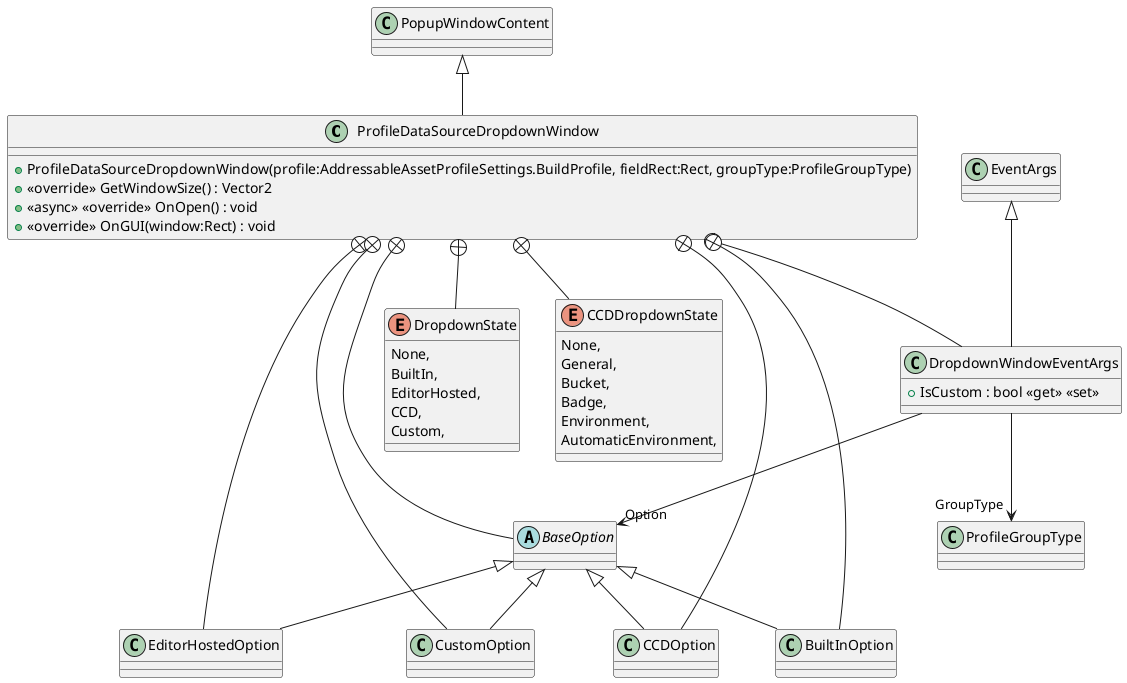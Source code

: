 @startuml
class ProfileDataSourceDropdownWindow {
    + ProfileDataSourceDropdownWindow(profile:AddressableAssetProfileSettings.BuildProfile, fieldRect:Rect, groupType:ProfileGroupType)
    + <<override>> GetWindowSize() : Vector2
    + <<async>> <<override>> OnOpen() : void
    + <<override>> OnGUI(window:Rect) : void
}
enum DropdownState {
    None,
    BuiltIn,
    EditorHosted,
    CCD,
    Custom,
}
enum CCDDropdownState {
    None,
    General,
    Bucket,
    Badge,
    Environment,
    AutomaticEnvironment,
}
class DropdownWindowEventArgs {
    + IsCustom : bool <<get>> <<set>>
}
abstract class BaseOption {
}
class BuiltInOption {
}
class EditorHostedOption {
}
class CustomOption {
}
class CCDOption {
}
PopupWindowContent <|-- ProfileDataSourceDropdownWindow
ProfileDataSourceDropdownWindow +-- DropdownState
ProfileDataSourceDropdownWindow +-- CCDDropdownState
ProfileDataSourceDropdownWindow +-- DropdownWindowEventArgs
EventArgs <|-- DropdownWindowEventArgs
DropdownWindowEventArgs --> "GroupType" ProfileGroupType
DropdownWindowEventArgs --> "Option" BaseOption
ProfileDataSourceDropdownWindow +-- BaseOption
ProfileDataSourceDropdownWindow +-- BuiltInOption
BaseOption <|-- BuiltInOption
ProfileDataSourceDropdownWindow +-- EditorHostedOption
BaseOption <|-- EditorHostedOption
ProfileDataSourceDropdownWindow +-- CustomOption
BaseOption <|-- CustomOption
ProfileDataSourceDropdownWindow +-- CCDOption
BaseOption <|-- CCDOption
@enduml
